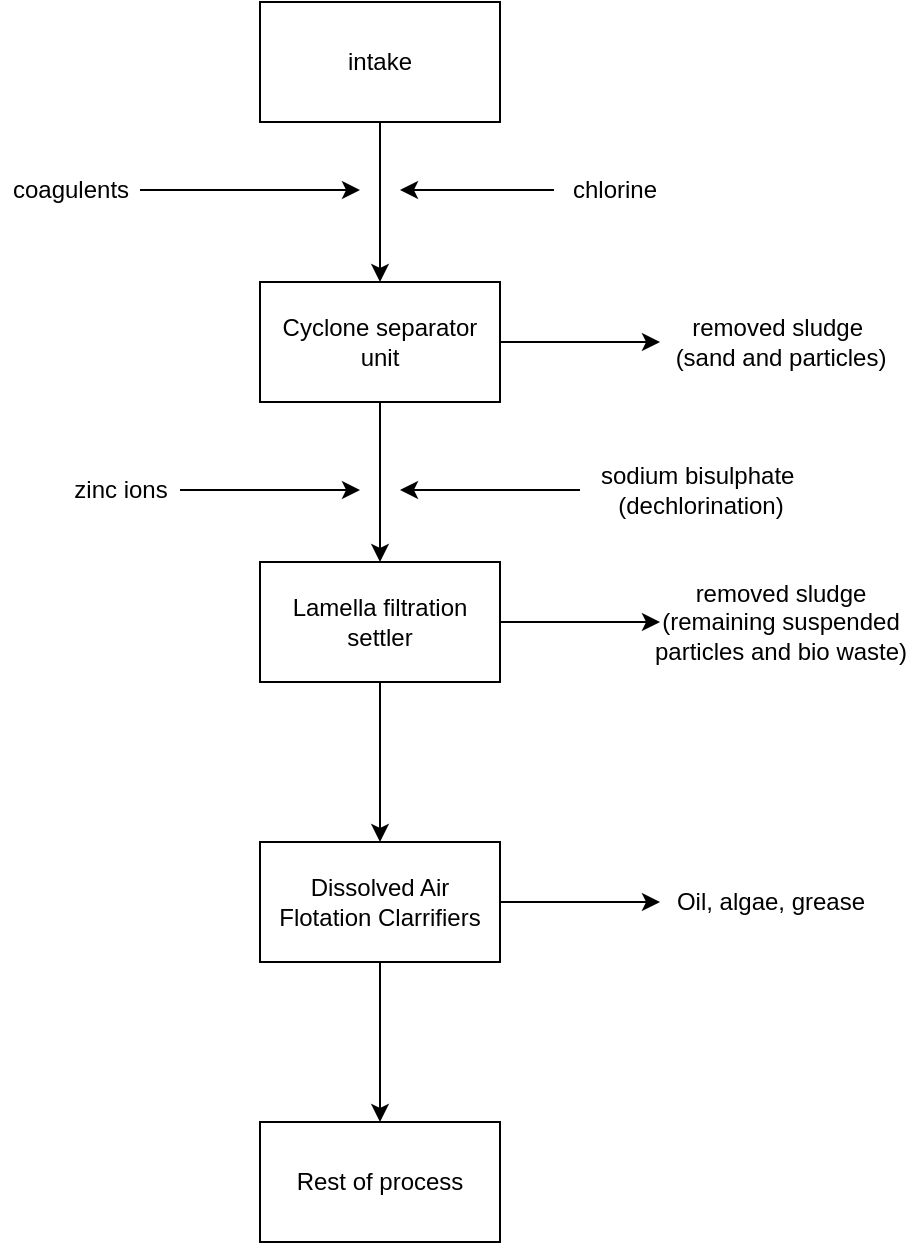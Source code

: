 <mxfile version="12.3.2" type="github" pages="1"><diagram id="fR69uPY_hceBIrGDoU-H" name="Page-1"><mxGraphModel dx="932" dy="562" grid="0" gridSize="10" guides="1" tooltips="1" connect="1" arrows="1" fold="1" page="1" pageScale="1" pageWidth="850" pageHeight="1100" math="0" shadow="0"><root><mxCell id="0"/><mxCell id="1" parent="0"/><mxCell id="CwA8rxrmDMfkIJofs8zW-3" value="" style="edgeStyle=orthogonalEdgeStyle;rounded=0;orthogonalLoop=1;jettySize=auto;html=1;" parent="1" source="CwA8rxrmDMfkIJofs8zW-1" target="CwA8rxrmDMfkIJofs8zW-2" edge="1"><mxGeometry relative="1" as="geometry"/></mxCell><mxCell id="CwA8rxrmDMfkIJofs8zW-1" value="intake" style="rounded=0;whiteSpace=wrap;html=1;" parent="1" vertex="1"><mxGeometry x="350" y="210" width="120" height="60" as="geometry"/></mxCell><mxCell id="CwA8rxrmDMfkIJofs8zW-5" value="" style="edgeStyle=orthogonalEdgeStyle;rounded=0;orthogonalLoop=1;jettySize=auto;html=1;" parent="1" source="CwA8rxrmDMfkIJofs8zW-2" target="CwA8rxrmDMfkIJofs8zW-4" edge="1"><mxGeometry relative="1" as="geometry"/></mxCell><mxCell id="CwA8rxrmDMfkIJofs8zW-28" value="" style="edgeStyle=orthogonalEdgeStyle;rounded=0;orthogonalLoop=1;jettySize=auto;html=1;" parent="1" source="CwA8rxrmDMfkIJofs8zW-2" edge="1"><mxGeometry relative="1" as="geometry"><mxPoint x="550" y="380" as="targetPoint"/></mxGeometry></mxCell><mxCell id="CwA8rxrmDMfkIJofs8zW-2" value="Cyclone separator&lt;br&gt;unit" style="rounded=0;whiteSpace=wrap;html=1;" parent="1" vertex="1"><mxGeometry x="350" y="350" width="120" height="60" as="geometry"/></mxCell><mxCell id="CwA8rxrmDMfkIJofs8zW-24" value="" style="edgeStyle=orthogonalEdgeStyle;rounded=0;orthogonalLoop=1;jettySize=auto;html=1;" parent="1" source="CwA8rxrmDMfkIJofs8zW-4" target="CwA8rxrmDMfkIJofs8zW-23" edge="1"><mxGeometry relative="1" as="geometry"/></mxCell><mxCell id="CwA8rxrmDMfkIJofs8zW-31" value="" style="edgeStyle=orthogonalEdgeStyle;rounded=0;orthogonalLoop=1;jettySize=auto;html=1;" parent="1" source="CwA8rxrmDMfkIJofs8zW-4" edge="1"><mxGeometry relative="1" as="geometry"><mxPoint x="550" y="520" as="targetPoint"/></mxGeometry></mxCell><mxCell id="CwA8rxrmDMfkIJofs8zW-4" value="Lamella filtration settler" style="rounded=0;whiteSpace=wrap;html=1;" parent="1" vertex="1"><mxGeometry x="350" y="490" width="120" height="60" as="geometry"/></mxCell><mxCell id="CwA8rxrmDMfkIJofs8zW-26" value="" style="edgeStyle=orthogonalEdgeStyle;rounded=0;orthogonalLoop=1;jettySize=auto;html=1;" parent="1" source="CwA8rxrmDMfkIJofs8zW-23" target="CwA8rxrmDMfkIJofs8zW-25" edge="1"><mxGeometry relative="1" as="geometry"/></mxCell><mxCell id="CwA8rxrmDMfkIJofs8zW-35" value="" style="edgeStyle=orthogonalEdgeStyle;rounded=0;orthogonalLoop=1;jettySize=auto;html=1;" parent="1" source="CwA8rxrmDMfkIJofs8zW-23" edge="1"><mxGeometry relative="1" as="geometry"><mxPoint x="550" y="660" as="targetPoint"/></mxGeometry></mxCell><mxCell id="CwA8rxrmDMfkIJofs8zW-23" value="Dissolved Air Flotation Clarrifiers" style="rounded=0;whiteSpace=wrap;html=1;" parent="1" vertex="1"><mxGeometry x="350" y="630" width="120" height="60" as="geometry"/></mxCell><mxCell id="CwA8rxrmDMfkIJofs8zW-25" value="Rest of process" style="rounded=0;whiteSpace=wrap;html=1;" parent="1" vertex="1"><mxGeometry x="350" y="770" width="120" height="60" as="geometry"/></mxCell><mxCell id="CwA8rxrmDMfkIJofs8zW-14" value="" style="edgeStyle=orthogonalEdgeStyle;rounded=0;orthogonalLoop=1;jettySize=auto;html=1;" parent="1" source="CwA8rxrmDMfkIJofs8zW-9" edge="1"><mxGeometry relative="1" as="geometry"><mxPoint x="420" y="454" as="targetPoint"/></mxGeometry></mxCell><mxCell id="CwA8rxrmDMfkIJofs8zW-9" value="sodium bisulphate&amp;nbsp;&lt;br&gt;(dechlorination)" style="text;html=1;align=center;verticalAlign=middle;resizable=0;points=[];;autosize=1;" parent="1" vertex="1"><mxGeometry x="510" y="439" width="120" height="30" as="geometry"/></mxCell><mxCell id="CwA8rxrmDMfkIJofs8zW-18" style="edgeStyle=orthogonalEdgeStyle;rounded=0;orthogonalLoop=1;jettySize=auto;html=1;" parent="1" source="CwA8rxrmDMfkIJofs8zW-10" edge="1"><mxGeometry relative="1" as="geometry"><mxPoint x="400" y="454" as="targetPoint"/></mxGeometry></mxCell><mxCell id="CwA8rxrmDMfkIJofs8zW-10" value="zinc ions" style="text;html=1;align=center;verticalAlign=middle;resizable=0;points=[];;autosize=1;" parent="1" vertex="1"><mxGeometry x="250" y="444" width="60" height="20" as="geometry"/></mxCell><mxCell id="CwA8rxrmDMfkIJofs8zW-20" style="edgeStyle=orthogonalEdgeStyle;rounded=0;orthogonalLoop=1;jettySize=auto;html=1;" parent="1" source="CwA8rxrmDMfkIJofs8zW-19" edge="1"><mxGeometry relative="1" as="geometry"><mxPoint x="420" y="304" as="targetPoint"/></mxGeometry></mxCell><mxCell id="CwA8rxrmDMfkIJofs8zW-19" value="chlorine" style="text;html=1;align=center;verticalAlign=middle;resizable=0;points=[];;autosize=1;" parent="1" vertex="1"><mxGeometry x="497" y="294" width="60" height="20" as="geometry"/></mxCell><mxCell id="CwA8rxrmDMfkIJofs8zW-22" style="edgeStyle=orthogonalEdgeStyle;rounded=0;orthogonalLoop=1;jettySize=auto;html=1;" parent="1" source="CwA8rxrmDMfkIJofs8zW-21" edge="1"><mxGeometry relative="1" as="geometry"><mxPoint x="400" y="304" as="targetPoint"/></mxGeometry></mxCell><mxCell id="CwA8rxrmDMfkIJofs8zW-21" value="coagulents" style="text;html=1;align=center;verticalAlign=middle;resizable=0;points=[];;autosize=1;" parent="1" vertex="1"><mxGeometry x="220" y="294" width="70" height="20" as="geometry"/></mxCell><mxCell id="CwA8rxrmDMfkIJofs8zW-29" value="removed sludge&amp;nbsp;&lt;br&gt;(sand and particles)" style="text;html=1;align=center;verticalAlign=middle;resizable=0;points=[];;autosize=1;" parent="1" vertex="1"><mxGeometry x="550" y="365" width="120" height="30" as="geometry"/></mxCell><mxCell id="CwA8rxrmDMfkIJofs8zW-32" value="removed sludge&lt;br&gt;(remaining suspended&lt;br&gt;particles and bio waste)" style="text;html=1;align=center;verticalAlign=middle;resizable=0;points=[];;autosize=1;" parent="1" vertex="1"><mxGeometry x="540" y="495" width="140" height="50" as="geometry"/></mxCell><mxCell id="CwA8rxrmDMfkIJofs8zW-36" value="Oil, algae, grease" style="text;html=1;align=center;verticalAlign=middle;resizable=0;points=[];;autosize=1;" parent="1" vertex="1"><mxGeometry x="550" y="650" width="110" height="20" as="geometry"/></mxCell></root></mxGraphModel></diagram></mxfile>